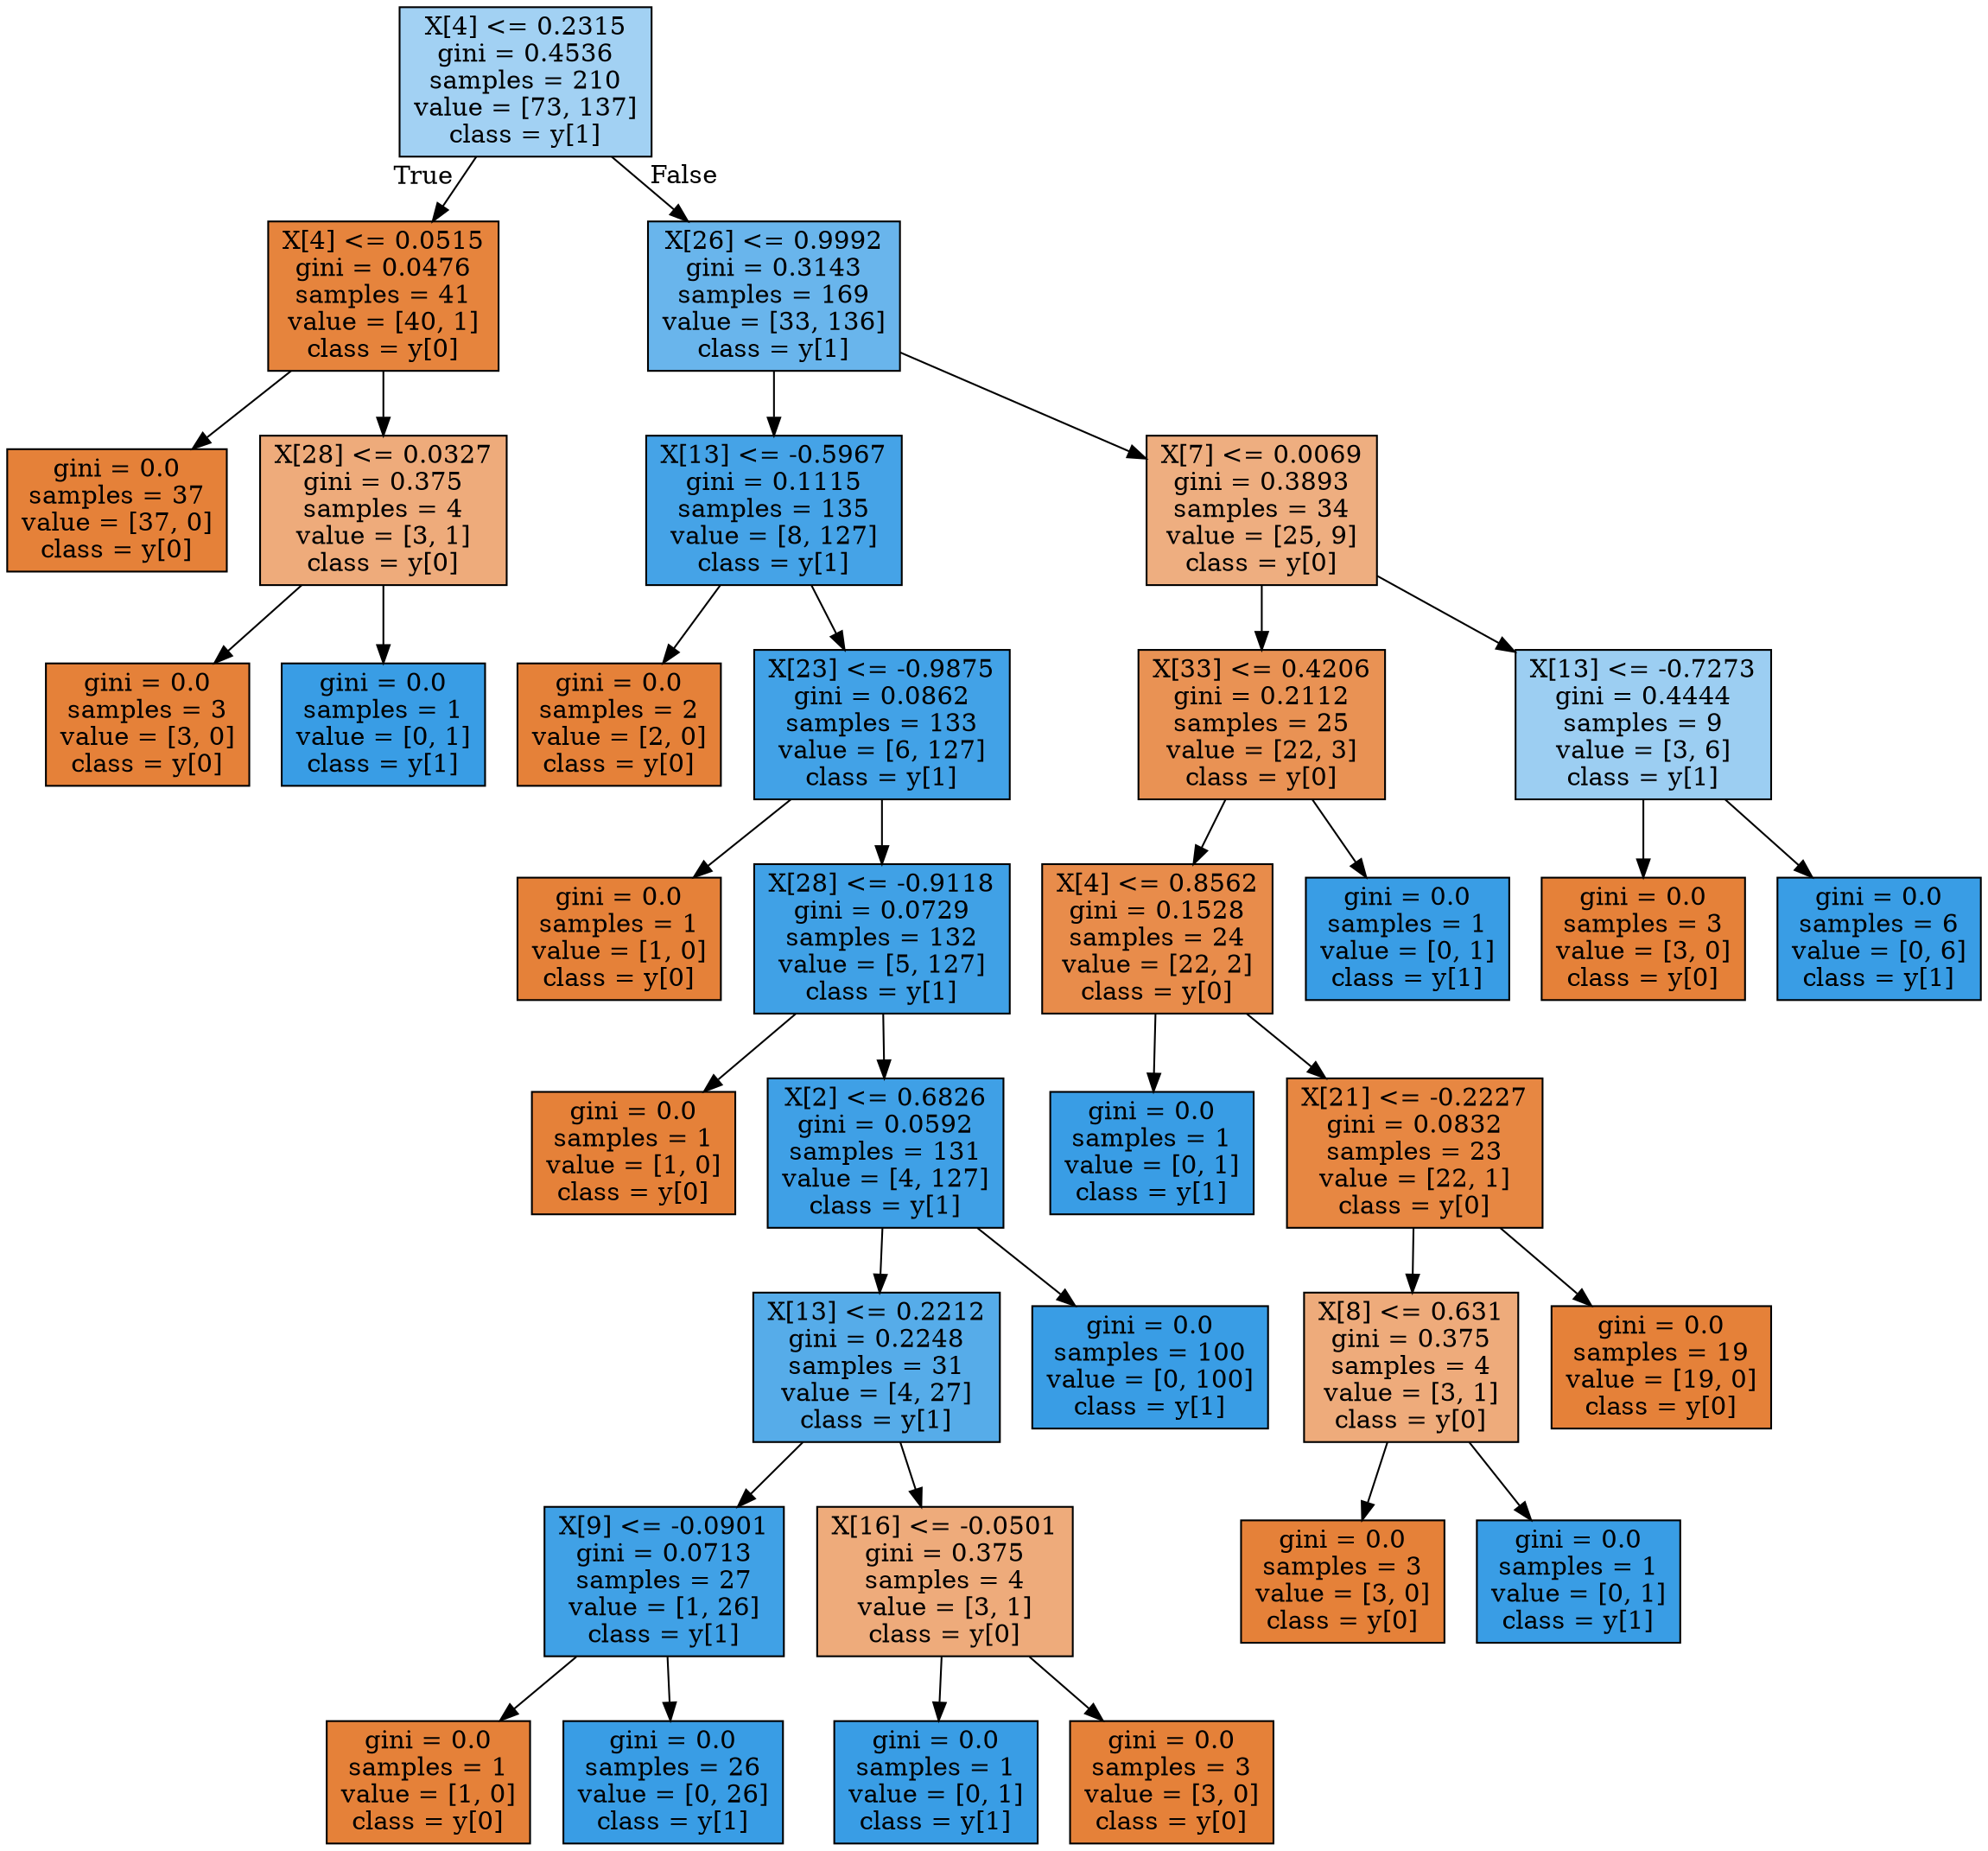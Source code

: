 digraph Tree {
node [shape=box, style="filled", color="black"] ;
0 [label="X[4] <= 0.2315\ngini = 0.4536\nsamples = 210\nvalue = [73, 137]\nclass = y[1]", fillcolor="#399de577"] ;
1 [label="X[4] <= 0.0515\ngini = 0.0476\nsamples = 41\nvalue = [40, 1]\nclass = y[0]", fillcolor="#e58139f9"] ;
0 -> 1 [labeldistance=2.5, labelangle=45, headlabel="True"] ;
2 [label="gini = 0.0\nsamples = 37\nvalue = [37, 0]\nclass = y[0]", fillcolor="#e58139ff"] ;
1 -> 2 ;
3 [label="X[28] <= 0.0327\ngini = 0.375\nsamples = 4\nvalue = [3, 1]\nclass = y[0]", fillcolor="#e58139aa"] ;
1 -> 3 ;
4 [label="gini = 0.0\nsamples = 3\nvalue = [3, 0]\nclass = y[0]", fillcolor="#e58139ff"] ;
3 -> 4 ;
5 [label="gini = 0.0\nsamples = 1\nvalue = [0, 1]\nclass = y[1]", fillcolor="#399de5ff"] ;
3 -> 5 ;
6 [label="X[26] <= 0.9992\ngini = 0.3143\nsamples = 169\nvalue = [33, 136]\nclass = y[1]", fillcolor="#399de5c1"] ;
0 -> 6 [labeldistance=2.5, labelangle=-45, headlabel="False"] ;
7 [label="X[13] <= -0.5967\ngini = 0.1115\nsamples = 135\nvalue = [8, 127]\nclass = y[1]", fillcolor="#399de5ef"] ;
6 -> 7 ;
8 [label="gini = 0.0\nsamples = 2\nvalue = [2, 0]\nclass = y[0]", fillcolor="#e58139ff"] ;
7 -> 8 ;
9 [label="X[23] <= -0.9875\ngini = 0.0862\nsamples = 133\nvalue = [6, 127]\nclass = y[1]", fillcolor="#399de5f3"] ;
7 -> 9 ;
10 [label="gini = 0.0\nsamples = 1\nvalue = [1, 0]\nclass = y[0]", fillcolor="#e58139ff"] ;
9 -> 10 ;
11 [label="X[28] <= -0.9118\ngini = 0.0729\nsamples = 132\nvalue = [5, 127]\nclass = y[1]", fillcolor="#399de5f5"] ;
9 -> 11 ;
12 [label="gini = 0.0\nsamples = 1\nvalue = [1, 0]\nclass = y[0]", fillcolor="#e58139ff"] ;
11 -> 12 ;
13 [label="X[2] <= 0.6826\ngini = 0.0592\nsamples = 131\nvalue = [4, 127]\nclass = y[1]", fillcolor="#399de5f7"] ;
11 -> 13 ;
14 [label="X[13] <= 0.2212\ngini = 0.2248\nsamples = 31\nvalue = [4, 27]\nclass = y[1]", fillcolor="#399de5d9"] ;
13 -> 14 ;
15 [label="X[9] <= -0.0901\ngini = 0.0713\nsamples = 27\nvalue = [1, 26]\nclass = y[1]", fillcolor="#399de5f5"] ;
14 -> 15 ;
16 [label="gini = 0.0\nsamples = 1\nvalue = [1, 0]\nclass = y[0]", fillcolor="#e58139ff"] ;
15 -> 16 ;
17 [label="gini = 0.0\nsamples = 26\nvalue = [0, 26]\nclass = y[1]", fillcolor="#399de5ff"] ;
15 -> 17 ;
18 [label="X[16] <= -0.0501\ngini = 0.375\nsamples = 4\nvalue = [3, 1]\nclass = y[0]", fillcolor="#e58139aa"] ;
14 -> 18 ;
19 [label="gini = 0.0\nsamples = 1\nvalue = [0, 1]\nclass = y[1]", fillcolor="#399de5ff"] ;
18 -> 19 ;
20 [label="gini = 0.0\nsamples = 3\nvalue = [3, 0]\nclass = y[0]", fillcolor="#e58139ff"] ;
18 -> 20 ;
21 [label="gini = 0.0\nsamples = 100\nvalue = [0, 100]\nclass = y[1]", fillcolor="#399de5ff"] ;
13 -> 21 ;
22 [label="X[7] <= 0.0069\ngini = 0.3893\nsamples = 34\nvalue = [25, 9]\nclass = y[0]", fillcolor="#e58139a3"] ;
6 -> 22 ;
23 [label="X[33] <= 0.4206\ngini = 0.2112\nsamples = 25\nvalue = [22, 3]\nclass = y[0]", fillcolor="#e58139dc"] ;
22 -> 23 ;
24 [label="X[4] <= 0.8562\ngini = 0.1528\nsamples = 24\nvalue = [22, 2]\nclass = y[0]", fillcolor="#e58139e8"] ;
23 -> 24 ;
25 [label="gini = 0.0\nsamples = 1\nvalue = [0, 1]\nclass = y[1]", fillcolor="#399de5ff"] ;
24 -> 25 ;
26 [label="X[21] <= -0.2227\ngini = 0.0832\nsamples = 23\nvalue = [22, 1]\nclass = y[0]", fillcolor="#e58139f3"] ;
24 -> 26 ;
27 [label="X[8] <= 0.631\ngini = 0.375\nsamples = 4\nvalue = [3, 1]\nclass = y[0]", fillcolor="#e58139aa"] ;
26 -> 27 ;
28 [label="gini = 0.0\nsamples = 3\nvalue = [3, 0]\nclass = y[0]", fillcolor="#e58139ff"] ;
27 -> 28 ;
29 [label="gini = 0.0\nsamples = 1\nvalue = [0, 1]\nclass = y[1]", fillcolor="#399de5ff"] ;
27 -> 29 ;
30 [label="gini = 0.0\nsamples = 19\nvalue = [19, 0]\nclass = y[0]", fillcolor="#e58139ff"] ;
26 -> 30 ;
31 [label="gini = 0.0\nsamples = 1\nvalue = [0, 1]\nclass = y[1]", fillcolor="#399de5ff"] ;
23 -> 31 ;
32 [label="X[13] <= -0.7273\ngini = 0.4444\nsamples = 9\nvalue = [3, 6]\nclass = y[1]", fillcolor="#399de57f"] ;
22 -> 32 ;
33 [label="gini = 0.0\nsamples = 3\nvalue = [3, 0]\nclass = y[0]", fillcolor="#e58139ff"] ;
32 -> 33 ;
34 [label="gini = 0.0\nsamples = 6\nvalue = [0, 6]\nclass = y[1]", fillcolor="#399de5ff"] ;
32 -> 34 ;
}